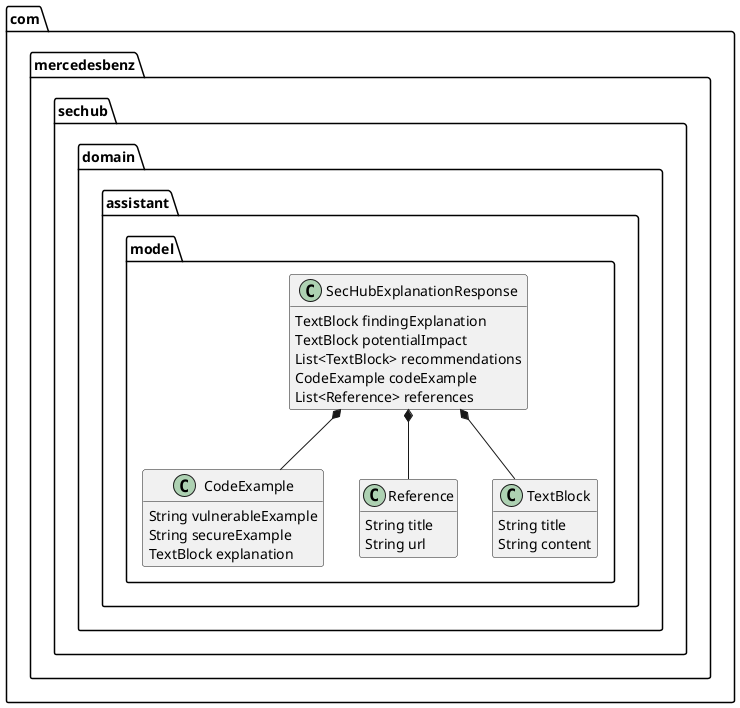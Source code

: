 ' SPDX-License-Identifier: MIT
@startuml

'Hide empty parts:
hide empty fields
hide empty methods

package com.mercedesbenz.sechub.domain.assistant.model {

	class SecHubExplanationResponse {
	  TextBlock findingExplanation
	  TextBlock potentialImpact
	  List<TextBlock> recommendations
	  CodeExample codeExample
	  List<Reference> references
	}
	
	class CodeExample {
	  String vulnerableExample
	  String secureExample
	  TextBlock explanation
	}
	
	class Reference {
	  String title
	  String url
	}
	
	class TextBlock {
	  String title
	  String content
	}
}

SecHubExplanationResponse *-- CodeExample
SecHubExplanationResponse *-- Reference
SecHubExplanationResponse *-- TextBlock

@enduml